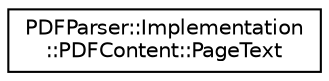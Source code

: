 digraph "类继承关系图"
{
  edge [fontname="Helvetica",fontsize="10",labelfontname="Helvetica",labelfontsize="10"];
  node [fontname="Helvetica",fontsize="10",shape=record];
  rankdir="LR";
  Node0 [label="PDFParser::Implementation\l::PDFContent::PageText",height=0.2,width=0.4,color="black", fillcolor="white", style="filled",URL="$struct_p_d_f_parser_1_1_implementation_1_1_p_d_f_content_1_1_page_text.html"];
}
